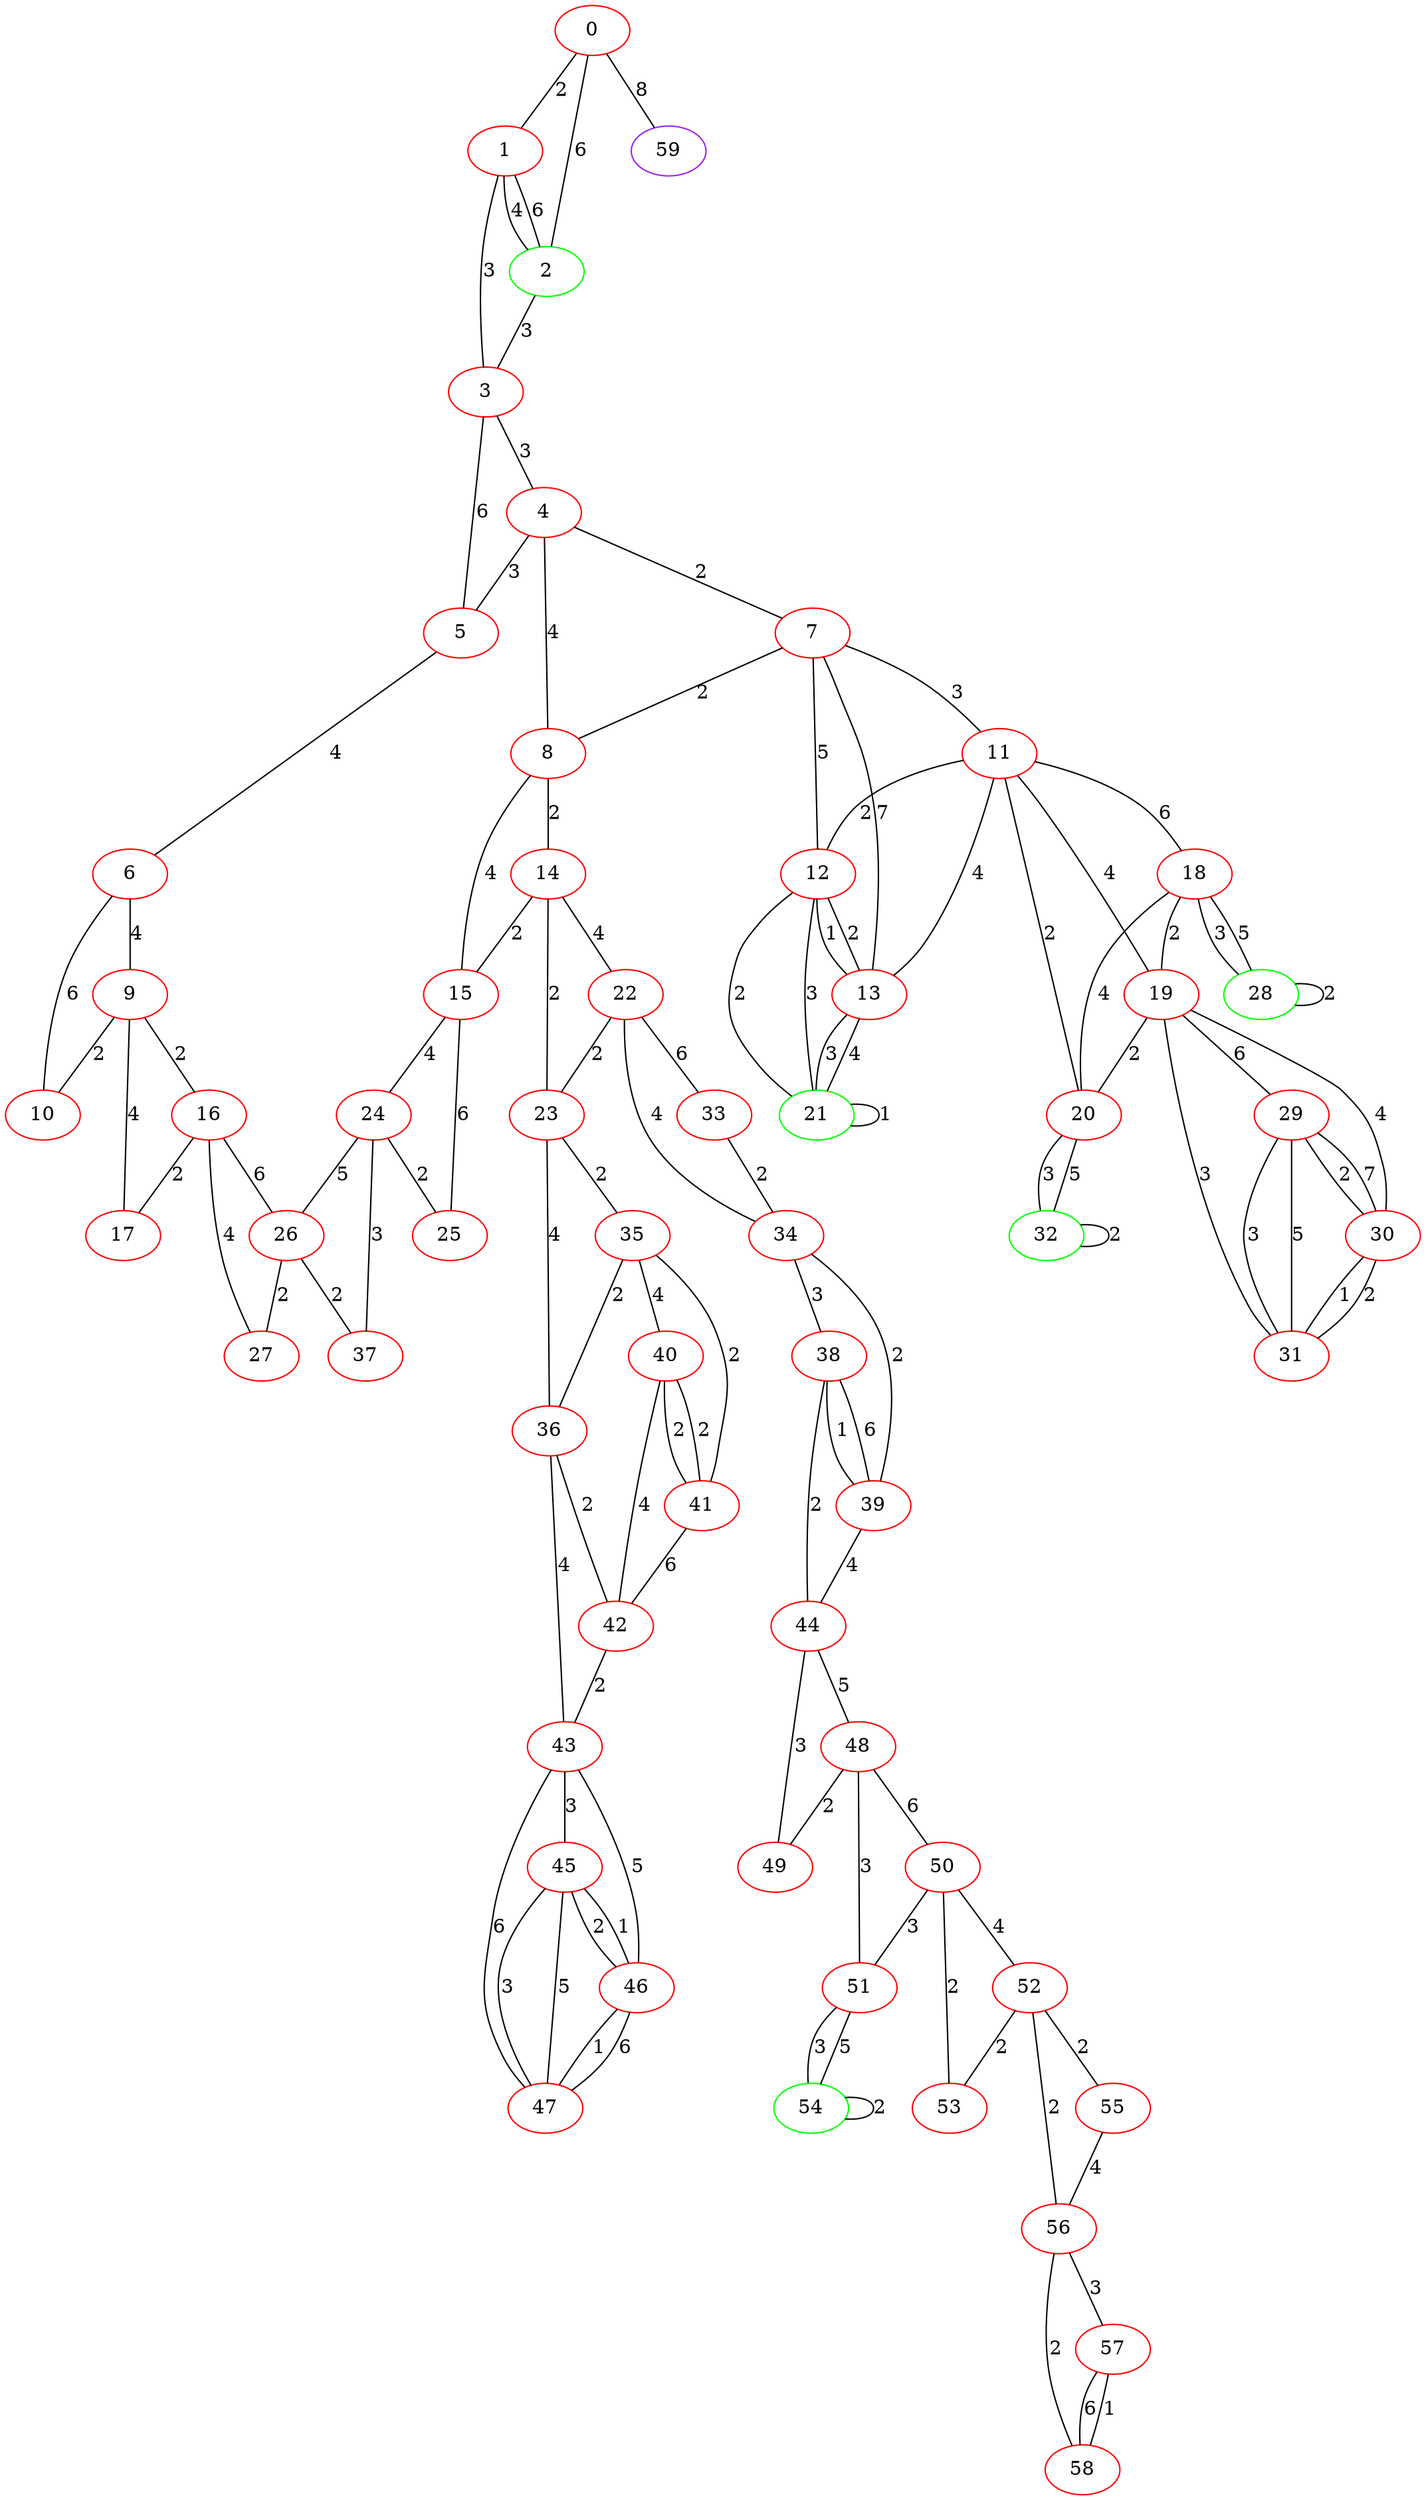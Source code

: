 graph "" {
0 [color=red, weight=1];
1 [color=red, weight=1];
2 [color=green, weight=2];
3 [color=red, weight=1];
4 [color=red, weight=1];
5 [color=red, weight=1];
6 [color=red, weight=1];
7 [color=red, weight=1];
8 [color=red, weight=1];
9 [color=red, weight=1];
10 [color=red, weight=1];
11 [color=red, weight=1];
12 [color=red, weight=1];
13 [color=red, weight=1];
14 [color=red, weight=1];
15 [color=red, weight=1];
16 [color=red, weight=1];
17 [color=red, weight=1];
18 [color=red, weight=1];
19 [color=red, weight=1];
20 [color=red, weight=1];
21 [color=green, weight=2];
22 [color=red, weight=1];
23 [color=red, weight=1];
24 [color=red, weight=1];
25 [color=red, weight=1];
26 [color=red, weight=1];
27 [color=red, weight=1];
28 [color=green, weight=2];
29 [color=red, weight=1];
30 [color=red, weight=1];
31 [color=red, weight=1];
32 [color=green, weight=2];
33 [color=red, weight=1];
34 [color=red, weight=1];
35 [color=red, weight=1];
36 [color=red, weight=1];
37 [color=red, weight=1];
38 [color=red, weight=1];
39 [color=red, weight=1];
40 [color=red, weight=1];
41 [color=red, weight=1];
42 [color=red, weight=1];
43 [color=red, weight=1];
44 [color=red, weight=1];
45 [color=red, weight=1];
46 [color=red, weight=1];
47 [color=red, weight=1];
48 [color=red, weight=1];
49 [color=red, weight=1];
50 [color=red, weight=1];
51 [color=red, weight=1];
52 [color=red, weight=1];
53 [color=red, weight=1];
54 [color=green, weight=2];
55 [color=red, weight=1];
56 [color=red, weight=1];
57 [color=red, weight=1];
58 [color=red, weight=1];
59 [color=purple, weight=4];
0 -- 1  [key=0, label=2];
0 -- 2  [key=0, label=6];
0 -- 59  [key=0, label=8];
1 -- 2  [key=0, label=4];
1 -- 2  [key=1, label=6];
1 -- 3  [key=0, label=3];
2 -- 3  [key=0, label=3];
3 -- 4  [key=0, label=3];
3 -- 5  [key=0, label=6];
4 -- 8  [key=0, label=4];
4 -- 5  [key=0, label=3];
4 -- 7  [key=0, label=2];
5 -- 6  [key=0, label=4];
6 -- 9  [key=0, label=4];
6 -- 10  [key=0, label=6];
7 -- 8  [key=0, label=2];
7 -- 12  [key=0, label=5];
7 -- 11  [key=0, label=3];
7 -- 13  [key=0, label=7];
8 -- 15  [key=0, label=4];
8 -- 14  [key=0, label=2];
9 -- 16  [key=0, label=2];
9 -- 17  [key=0, label=4];
9 -- 10  [key=0, label=2];
11 -- 12  [key=0, label=2];
11 -- 13  [key=0, label=4];
11 -- 18  [key=0, label=6];
11 -- 19  [key=0, label=4];
11 -- 20  [key=0, label=2];
12 -- 13  [key=0, label=1];
12 -- 13  [key=1, label=2];
12 -- 21  [key=0, label=2];
12 -- 21  [key=1, label=3];
13 -- 21  [key=0, label=3];
13 -- 21  [key=1, label=4];
14 -- 15  [key=0, label=2];
14 -- 22  [key=0, label=4];
14 -- 23  [key=0, label=2];
15 -- 24  [key=0, label=4];
15 -- 25  [key=0, label=6];
16 -- 26  [key=0, label=6];
16 -- 27  [key=0, label=4];
16 -- 17  [key=0, label=2];
18 -- 19  [key=0, label=2];
18 -- 20  [key=0, label=4];
18 -- 28  [key=0, label=3];
18 -- 28  [key=1, label=5];
19 -- 20  [key=0, label=2];
19 -- 29  [key=0, label=6];
19 -- 30  [key=0, label=4];
19 -- 31  [key=0, label=3];
20 -- 32  [key=0, label=3];
20 -- 32  [key=1, label=5];
21 -- 21  [key=0, label=1];
22 -- 33  [key=0, label=6];
22 -- 34  [key=0, label=4];
22 -- 23  [key=0, label=2];
23 -- 35  [key=0, label=2];
23 -- 36  [key=0, label=4];
24 -- 25  [key=0, label=2];
24 -- 26  [key=0, label=5];
24 -- 37  [key=0, label=3];
26 -- 27  [key=0, label=2];
26 -- 37  [key=0, label=2];
28 -- 28  [key=0, label=2];
29 -- 30  [key=0, label=2];
29 -- 30  [key=1, label=7];
29 -- 31  [key=0, label=3];
29 -- 31  [key=1, label=5];
30 -- 31  [key=0, label=1];
30 -- 31  [key=1, label=2];
32 -- 32  [key=0, label=2];
33 -- 34  [key=0, label=2];
34 -- 38  [key=0, label=3];
34 -- 39  [key=0, label=2];
35 -- 40  [key=0, label=4];
35 -- 41  [key=0, label=2];
35 -- 36  [key=0, label=2];
36 -- 43  [key=0, label=4];
36 -- 42  [key=0, label=2];
38 -- 44  [key=0, label=2];
38 -- 39  [key=0, label=1];
38 -- 39  [key=1, label=6];
39 -- 44  [key=0, label=4];
40 -- 41  [key=0, label=2];
40 -- 41  [key=1, label=2];
40 -- 42  [key=0, label=4];
41 -- 42  [key=0, label=6];
42 -- 43  [key=0, label=2];
43 -- 45  [key=0, label=3];
43 -- 46  [key=0, label=5];
43 -- 47  [key=0, label=6];
44 -- 48  [key=0, label=5];
44 -- 49  [key=0, label=3];
45 -- 46  [key=0, label=2];
45 -- 46  [key=1, label=1];
45 -- 47  [key=0, label=3];
45 -- 47  [key=1, label=5];
46 -- 47  [key=0, label=1];
46 -- 47  [key=1, label=6];
48 -- 49  [key=0, label=2];
48 -- 50  [key=0, label=6];
48 -- 51  [key=0, label=3];
50 -- 51  [key=0, label=3];
50 -- 52  [key=0, label=4];
50 -- 53  [key=0, label=2];
51 -- 54  [key=0, label=3];
51 -- 54  [key=1, label=5];
52 -- 56  [key=0, label=2];
52 -- 53  [key=0, label=2];
52 -- 55  [key=0, label=2];
54 -- 54  [key=0, label=2];
55 -- 56  [key=0, label=4];
56 -- 57  [key=0, label=3];
56 -- 58  [key=0, label=2];
57 -- 58  [key=0, label=6];
57 -- 58  [key=1, label=1];
}
